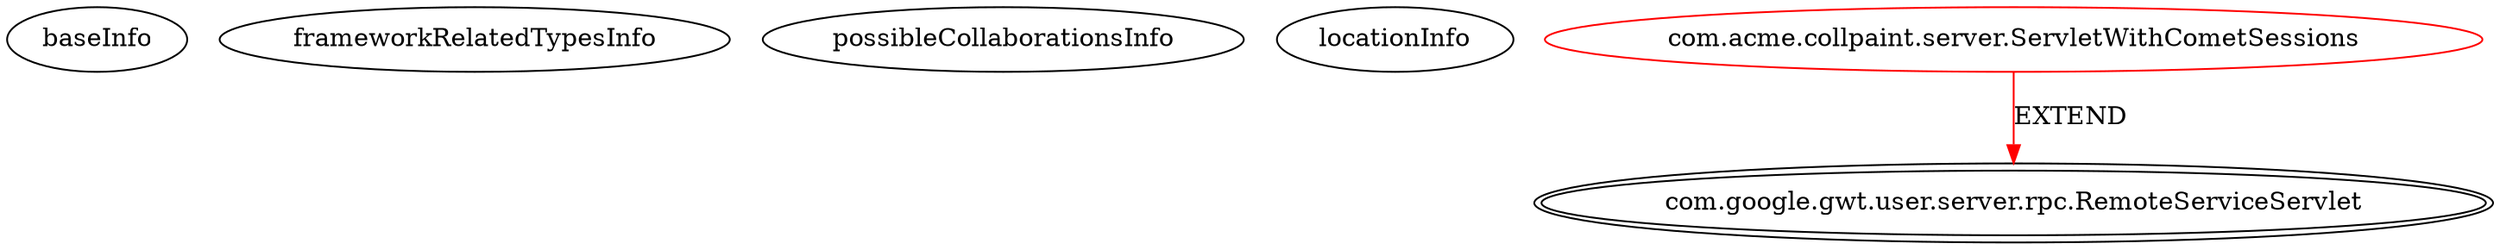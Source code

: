 digraph {
baseInfo[graphId=4503,category="extension_graph",isAnonymous=false,possibleRelation=false]
frameworkRelatedTypesInfo[0="com.google.gwt.user.server.rpc.RemoteServiceServlet"]
possibleCollaborationsInfo[]
locationInfo[projectName="skavish-collaborative-paint",filePath="/skavish-collaborative-paint/collaborative-paint-master/src/com/acme/collpaint/server/ServletWithCometSessions.java",contextSignature="ServletWithCometSessions",graphId="4503"]
0[label="com.acme.collpaint.server.ServletWithCometSessions",vertexType="ROOT_CLIENT_CLASS_DECLARATION",isFrameworkType=false,color=red]
1[label="com.google.gwt.user.server.rpc.RemoteServiceServlet",vertexType="FRAMEWORK_CLASS_TYPE",isFrameworkType=true,peripheries=2]
0->1[label="EXTEND",color=red]
}

